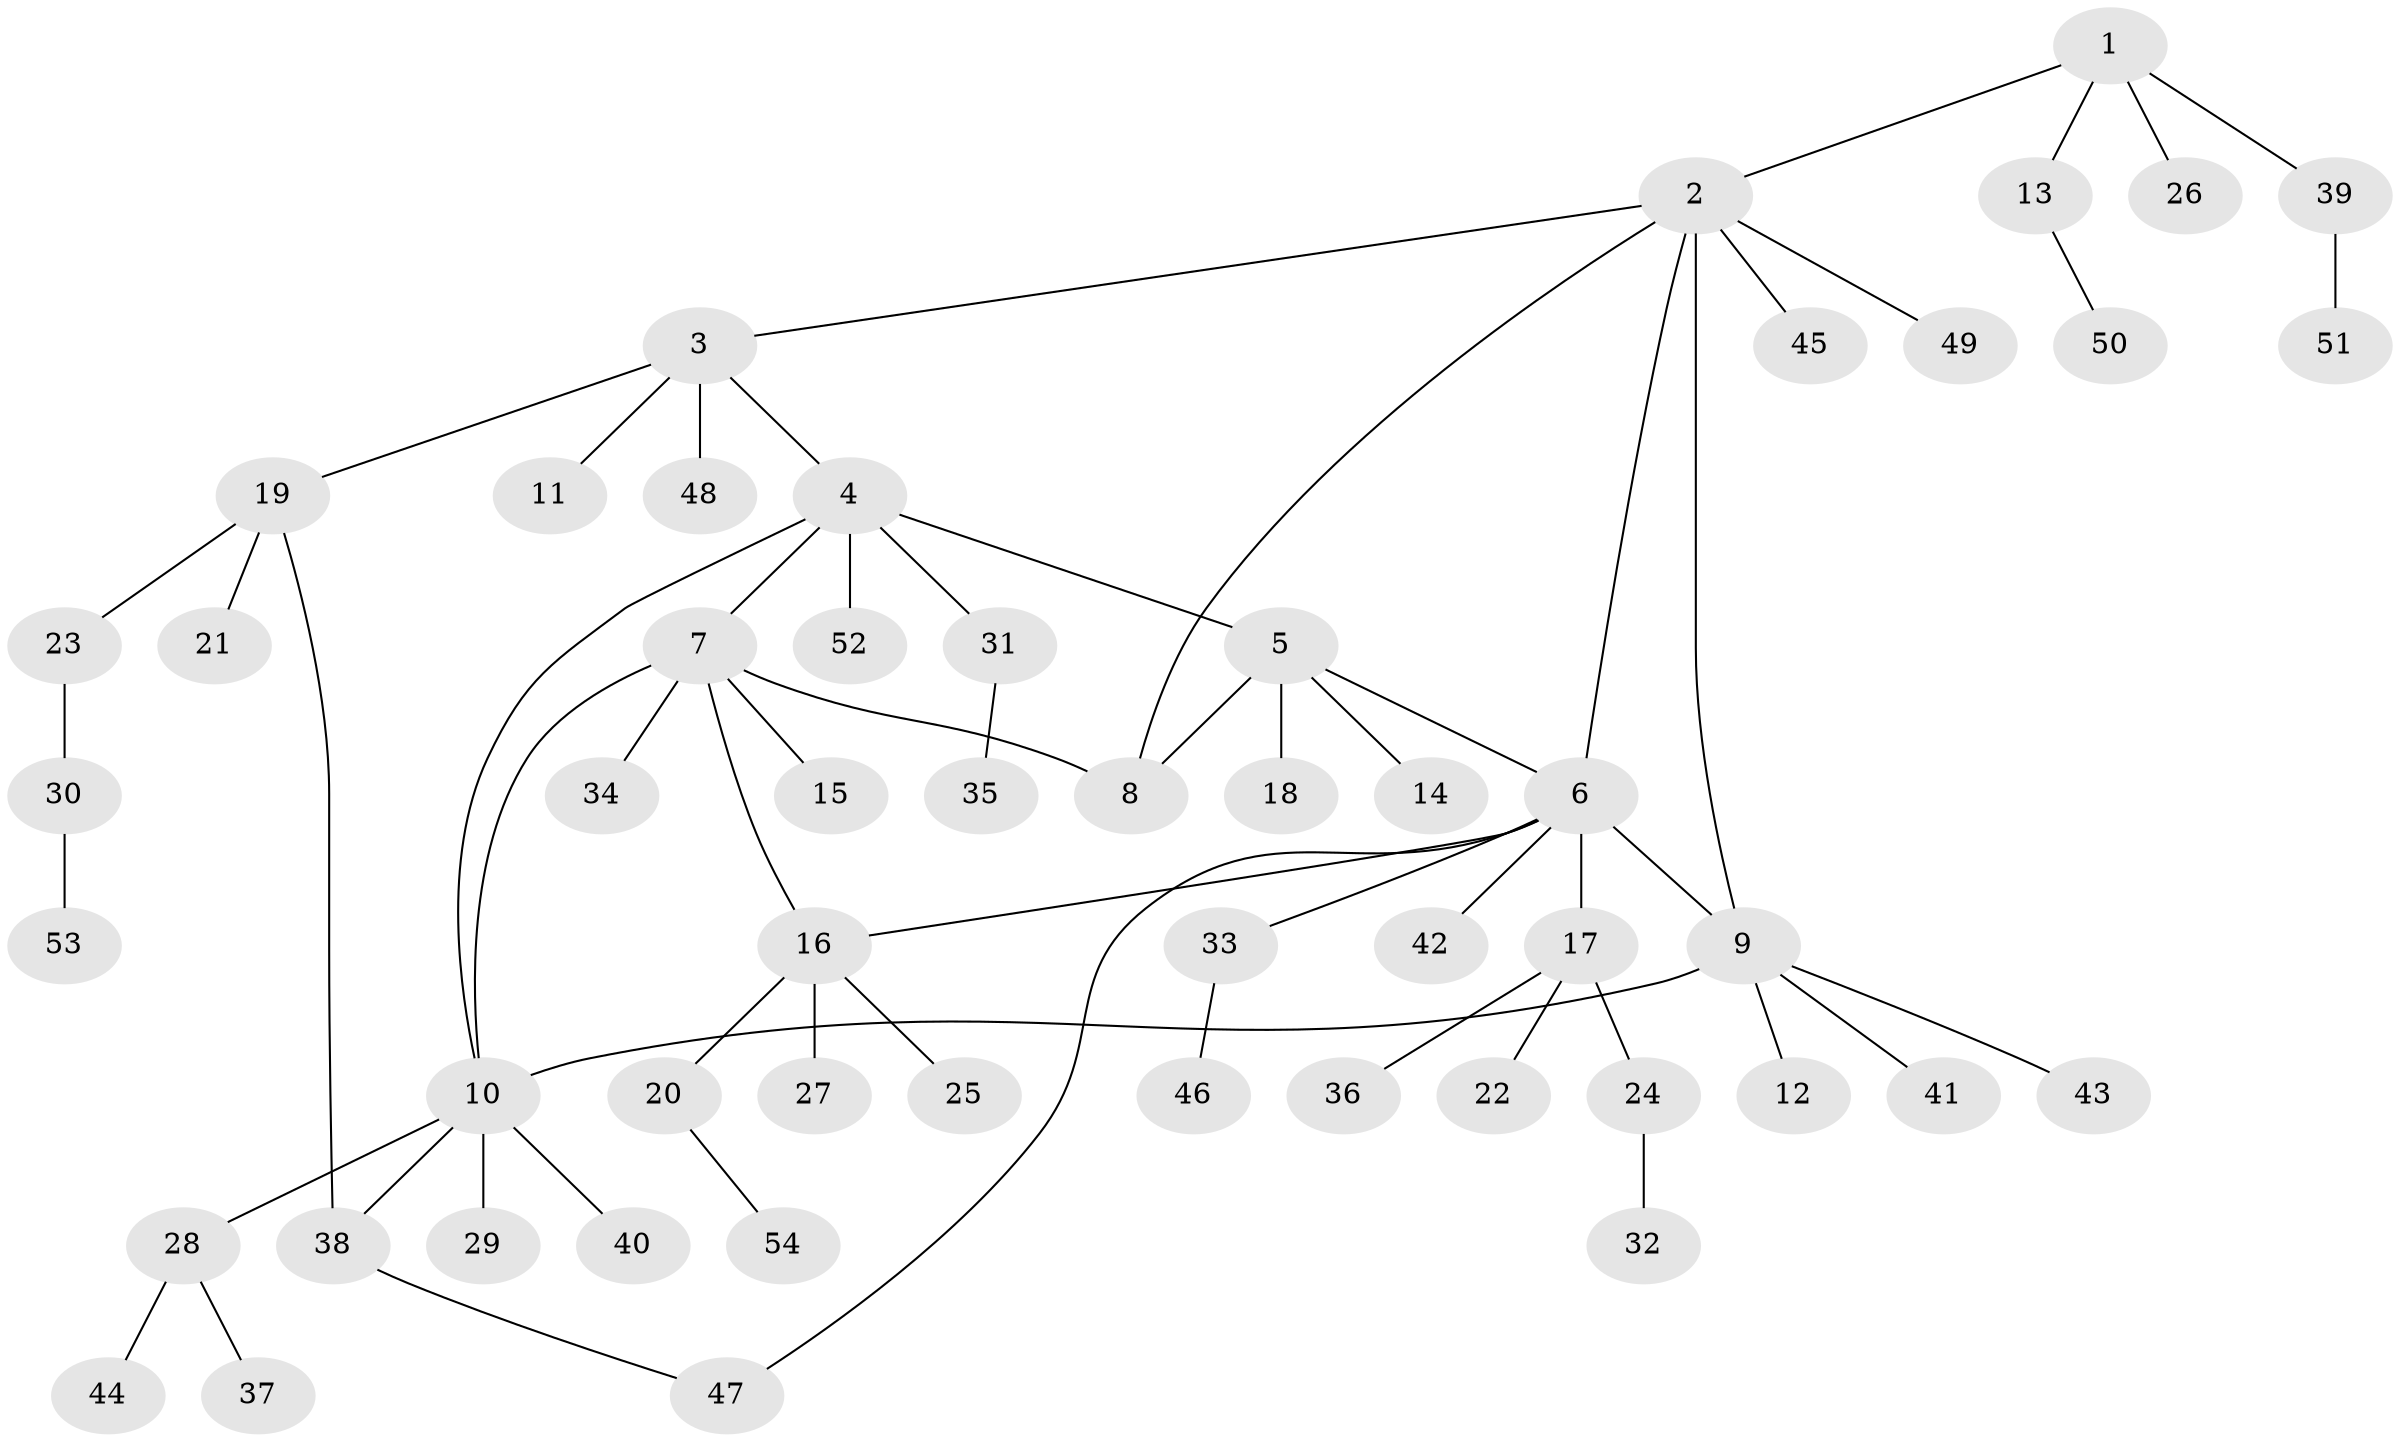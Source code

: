 // coarse degree distribution, {4: 0.1388888888888889, 8: 0.08333333333333333, 6: 0.027777777777777776, 5: 0.05555555555555555, 1: 0.6388888888888888, 3: 0.027777777777777776, 2: 0.027777777777777776}
// Generated by graph-tools (version 1.1) at 2025/24/03/03/25 07:24:14]
// undirected, 54 vertices, 62 edges
graph export_dot {
graph [start="1"]
  node [color=gray90,style=filled];
  1;
  2;
  3;
  4;
  5;
  6;
  7;
  8;
  9;
  10;
  11;
  12;
  13;
  14;
  15;
  16;
  17;
  18;
  19;
  20;
  21;
  22;
  23;
  24;
  25;
  26;
  27;
  28;
  29;
  30;
  31;
  32;
  33;
  34;
  35;
  36;
  37;
  38;
  39;
  40;
  41;
  42;
  43;
  44;
  45;
  46;
  47;
  48;
  49;
  50;
  51;
  52;
  53;
  54;
  1 -- 2;
  1 -- 13;
  1 -- 26;
  1 -- 39;
  2 -- 3;
  2 -- 6;
  2 -- 8;
  2 -- 9;
  2 -- 45;
  2 -- 49;
  3 -- 4;
  3 -- 11;
  3 -- 19;
  3 -- 48;
  4 -- 5;
  4 -- 7;
  4 -- 10;
  4 -- 31;
  4 -- 52;
  5 -- 6;
  5 -- 8;
  5 -- 14;
  5 -- 18;
  6 -- 9;
  6 -- 16;
  6 -- 17;
  6 -- 33;
  6 -- 42;
  6 -- 47;
  7 -- 8;
  7 -- 10;
  7 -- 15;
  7 -- 16;
  7 -- 34;
  9 -- 10;
  9 -- 12;
  9 -- 41;
  9 -- 43;
  10 -- 28;
  10 -- 29;
  10 -- 38;
  10 -- 40;
  13 -- 50;
  16 -- 20;
  16 -- 25;
  16 -- 27;
  17 -- 22;
  17 -- 24;
  17 -- 36;
  19 -- 21;
  19 -- 23;
  19 -- 38;
  20 -- 54;
  23 -- 30;
  24 -- 32;
  28 -- 37;
  28 -- 44;
  30 -- 53;
  31 -- 35;
  33 -- 46;
  38 -- 47;
  39 -- 51;
}
